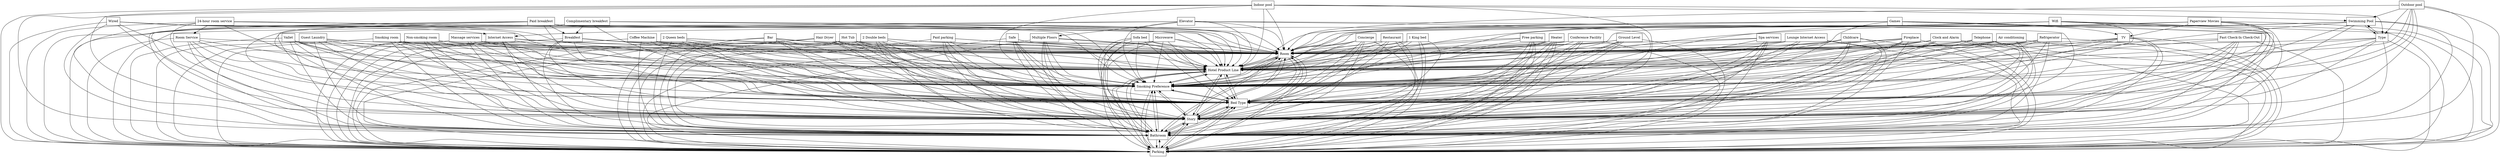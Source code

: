 digraph{
graph [rankdir=TB];
node [shape=box];
edge [arrowhead=normal];
0[label="Fireplace",]
1[label="Multiple Floors",]
2[label="1 King bed",]
3[label="Room",]
4[label="Paid parking",]
5[label="Swimming Pool",]
6[label="Smoking room",]
7[label="Hotel Product Line",]
8[label="Clock and Alarm",]
9[label="Safe",]
10[label="Wired",]
11[label="Room Service",]
12[label="Parking",]
13[label="Vallet",]
14[label="Spa services",]
15[label="Conference Facility",]
16[label="Heater",]
17[label="Fast Check-In Check-Out",]
18[label="Childcare",]
19[label="24-hour room service",]
20[label="Complimentary breakfest",]
21[label="Hair Dryer",]
22[label="Sofa bed",]
23[label="Non-smoking room",]
24[label="Elevator",]
25[label="Paid breakfest",]
26[label="Games",]
27[label="Massage services",]
28[label="Bathroom",]
29[label="TV",]
30[label="Paperview Movies",]
31[label="2 Queen beds",]
32[label="Telephone",]
33[label="Air conditioning",]
34[label="Type",]
35[label="Refrigerator",]
36[label="Breakfest",]
37[label="Coffee Machine",]
38[label="Story",]
39[label="Outdoor pool",]
40[label="Hot Tub",]
41[label="Bar",]
42[label="Free parking",]
43[label="Bed Type",]
44[label="Guest Laundry",]
45[label="Indoor pool",]
46[label="Microwave",]
47[label="Smoking Preference",]
48[label="Concierge",]
49[label="Restaurant",]
50[label="Ground Level",]
51[label="2 Double beds",]
52[label="Internet Access",]
53[label="Wifi",]
54[label="Lounge Internet Access",]
0->3[label="",]
0->7[label="",]
0->12[label="",]
0->28[label="",]
0->38[label="",]
0->43[label="",]
0->47[label="",]
1->3[label="",]
1->7[label="",]
1->12[label="",]
1->28[label="",]
1->38[label="",]
1->43[label="",]
1->47[label="",]
2->3[label="",]
2->7[label="",]
2->12[label="",]
2->28[label="",]
2->38[label="",]
2->43[label="",]
2->47[label="",]
3->7[label="",]
3->12[label="",]
3->28[label="",]
3->38[label="",]
3->43[label="",]
3->47[label="",]
4->3[label="",]
4->7[label="",]
4->12[label="",]
4->28[label="",]
4->38[label="",]
4->43[label="",]
4->47[label="",]
5->3[label="",]
5->7[label="",]
5->12[label="",]
5->28[label="",]
5->34[label="",]
5->38[label="",]
5->43[label="",]
5->47[label="",]
6->3[label="",]
6->7[label="",]
6->12[label="",]
6->28[label="",]
6->38[label="",]
6->43[label="",]
6->47[label="",]
7->3[label="",]
7->12[label="",]
7->28[label="",]
7->38[label="",]
7->43[label="",]
7->47[label="",]
8->3[label="",]
8->7[label="",]
8->12[label="",]
8->28[label="",]
8->38[label="",]
8->43[label="",]
8->47[label="",]
9->3[label="",]
9->7[label="",]
9->12[label="",]
9->28[label="",]
9->38[label="",]
9->43[label="",]
9->47[label="",]
10->3[label="",]
10->7[label="",]
10->12[label="",]
10->28[label="",]
10->38[label="",]
10->43[label="",]
10->47[label="",]
10->52[label="",]
11->3[label="",]
11->7[label="",]
11->12[label="",]
11->28[label="",]
11->38[label="",]
11->43[label="",]
11->47[label="",]
12->3[label="",]
12->7[label="",]
12->28[label="",]
12->38[label="",]
12->43[label="",]
12->47[label="",]
13->3[label="",]
13->7[label="",]
13->12[label="",]
13->28[label="",]
13->38[label="",]
13->43[label="",]
13->47[label="",]
14->3[label="",]
14->7[label="",]
14->12[label="",]
14->28[label="",]
14->38[label="",]
14->43[label="",]
14->47[label="",]
15->3[label="",]
15->7[label="",]
15->12[label="",]
15->28[label="",]
15->38[label="",]
15->43[label="",]
15->47[label="",]
16->3[label="",]
16->7[label="",]
16->12[label="",]
16->28[label="",]
16->38[label="",]
16->43[label="",]
16->47[label="",]
17->3[label="",]
17->7[label="",]
17->12[label="",]
17->28[label="",]
17->38[label="",]
17->43[label="",]
17->47[label="",]
18->3[label="",]
18->7[label="",]
18->12[label="",]
18->28[label="",]
18->38[label="",]
18->43[label="",]
18->47[label="",]
19->3[label="",]
19->7[label="",]
19->11[label="",]
19->12[label="",]
19->28[label="",]
19->38[label="",]
19->43[label="",]
19->47[label="",]
20->3[label="",]
20->7[label="",]
20->12[label="",]
20->28[label="",]
20->36[label="",]
20->38[label="",]
20->43[label="",]
20->47[label="",]
21->3[label="",]
21->7[label="",]
21->12[label="",]
21->28[label="",]
21->38[label="",]
21->43[label="",]
21->47[label="",]
22->3[label="",]
22->7[label="",]
22->12[label="",]
22->28[label="",]
22->38[label="",]
22->43[label="",]
22->47[label="",]
23->3[label="",]
23->7[label="",]
23->12[label="",]
23->28[label="",]
23->38[label="",]
23->43[label="",]
23->47[label="",]
24->1[label="",]
24->3[label="",]
24->7[label="",]
24->12[label="",]
24->28[label="",]
24->38[label="",]
24->43[label="",]
24->47[label="",]
25->3[label="",]
25->7[label="",]
25->12[label="",]
25->28[label="",]
25->36[label="",]
25->38[label="",]
25->43[label="",]
25->47[label="",]
26->3[label="",]
26->7[label="",]
26->12[label="",]
26->28[label="",]
26->29[label="",]
26->38[label="",]
26->43[label="",]
26->47[label="",]
27->3[label="",]
27->7[label="",]
27->12[label="",]
27->28[label="",]
27->38[label="",]
27->43[label="",]
27->47[label="",]
28->3[label="",]
28->7[label="",]
28->12[label="",]
28->38[label="",]
28->43[label="",]
28->47[label="",]
29->3[label="",]
29->7[label="",]
29->12[label="",]
29->28[label="",]
29->38[label="",]
29->43[label="",]
29->47[label="",]
30->3[label="",]
30->7[label="",]
30->12[label="",]
30->28[label="",]
30->29[label="",]
30->38[label="",]
30->43[label="",]
30->47[label="",]
31->3[label="",]
31->7[label="",]
31->12[label="",]
31->28[label="",]
31->38[label="",]
31->43[label="",]
31->47[label="",]
32->3[label="",]
32->7[label="",]
32->12[label="",]
32->28[label="",]
32->38[label="",]
32->43[label="",]
32->47[label="",]
33->3[label="",]
33->7[label="",]
33->12[label="",]
33->28[label="",]
33->38[label="",]
33->43[label="",]
33->47[label="",]
34->3[label="",]
34->5[label="",]
34->7[label="",]
34->12[label="",]
34->28[label="",]
34->38[label="",]
34->43[label="",]
34->47[label="",]
35->3[label="",]
35->7[label="",]
35->12[label="",]
35->28[label="",]
35->38[label="",]
35->43[label="",]
35->47[label="",]
36->3[label="",]
36->7[label="",]
36->12[label="",]
36->28[label="",]
36->38[label="",]
36->43[label="",]
36->47[label="",]
37->3[label="",]
37->7[label="",]
37->12[label="",]
37->28[label="",]
37->38[label="",]
37->43[label="",]
37->47[label="",]
38->3[label="",]
38->7[label="",]
38->12[label="",]
38->28[label="",]
38->43[label="",]
38->47[label="",]
39->3[label="",]
39->5[label="",]
39->7[label="",]
39->12[label="",]
39->28[label="",]
39->34[label="",]
39->38[label="",]
39->43[label="",]
39->47[label="",]
40->3[label="",]
40->7[label="",]
40->12[label="",]
40->28[label="",]
40->38[label="",]
40->43[label="",]
40->47[label="",]
41->3[label="",]
41->7[label="",]
41->12[label="",]
41->28[label="",]
41->38[label="",]
41->43[label="",]
41->47[label="",]
42->3[label="",]
42->7[label="",]
42->12[label="",]
42->28[label="",]
42->38[label="",]
42->43[label="",]
42->47[label="",]
43->3[label="",]
43->7[label="",]
43->12[label="",]
43->28[label="",]
43->38[label="",]
43->47[label="",]
44->3[label="",]
44->7[label="",]
44->12[label="",]
44->28[label="",]
44->38[label="",]
44->43[label="",]
44->47[label="",]
45->3[label="",]
45->5[label="",]
45->7[label="",]
45->12[label="",]
45->28[label="",]
45->34[label="",]
45->38[label="",]
45->43[label="",]
45->47[label="",]
46->3[label="",]
46->7[label="",]
46->12[label="",]
46->28[label="",]
46->38[label="",]
46->43[label="",]
46->47[label="",]
47->3[label="",]
47->7[label="",]
47->12[label="",]
47->28[label="",]
47->38[label="",]
47->43[label="",]
48->3[label="",]
48->7[label="",]
48->12[label="",]
48->28[label="",]
48->38[label="",]
48->43[label="",]
48->47[label="",]
49->3[label="",]
49->7[label="",]
49->12[label="",]
49->28[label="",]
49->38[label="",]
49->43[label="",]
49->47[label="",]
50->3[label="",]
50->7[label="",]
50->12[label="",]
50->28[label="",]
50->38[label="",]
50->43[label="",]
50->47[label="",]
51->3[label="",]
51->7[label="",]
51->12[label="",]
51->28[label="",]
51->38[label="",]
51->43[label="",]
51->47[label="",]
52->3[label="",]
52->7[label="",]
52->12[label="",]
52->28[label="",]
52->38[label="",]
52->43[label="",]
52->47[label="",]
53->3[label="",]
53->7[label="",]
53->12[label="",]
53->28[label="",]
53->38[label="",]
53->43[label="",]
53->47[label="",]
53->52[label="",]
54->3[label="",]
54->7[label="",]
54->12[label="",]
54->28[label="",]
54->38[label="",]
54->43[label="",]
54->47[label="",]
}
